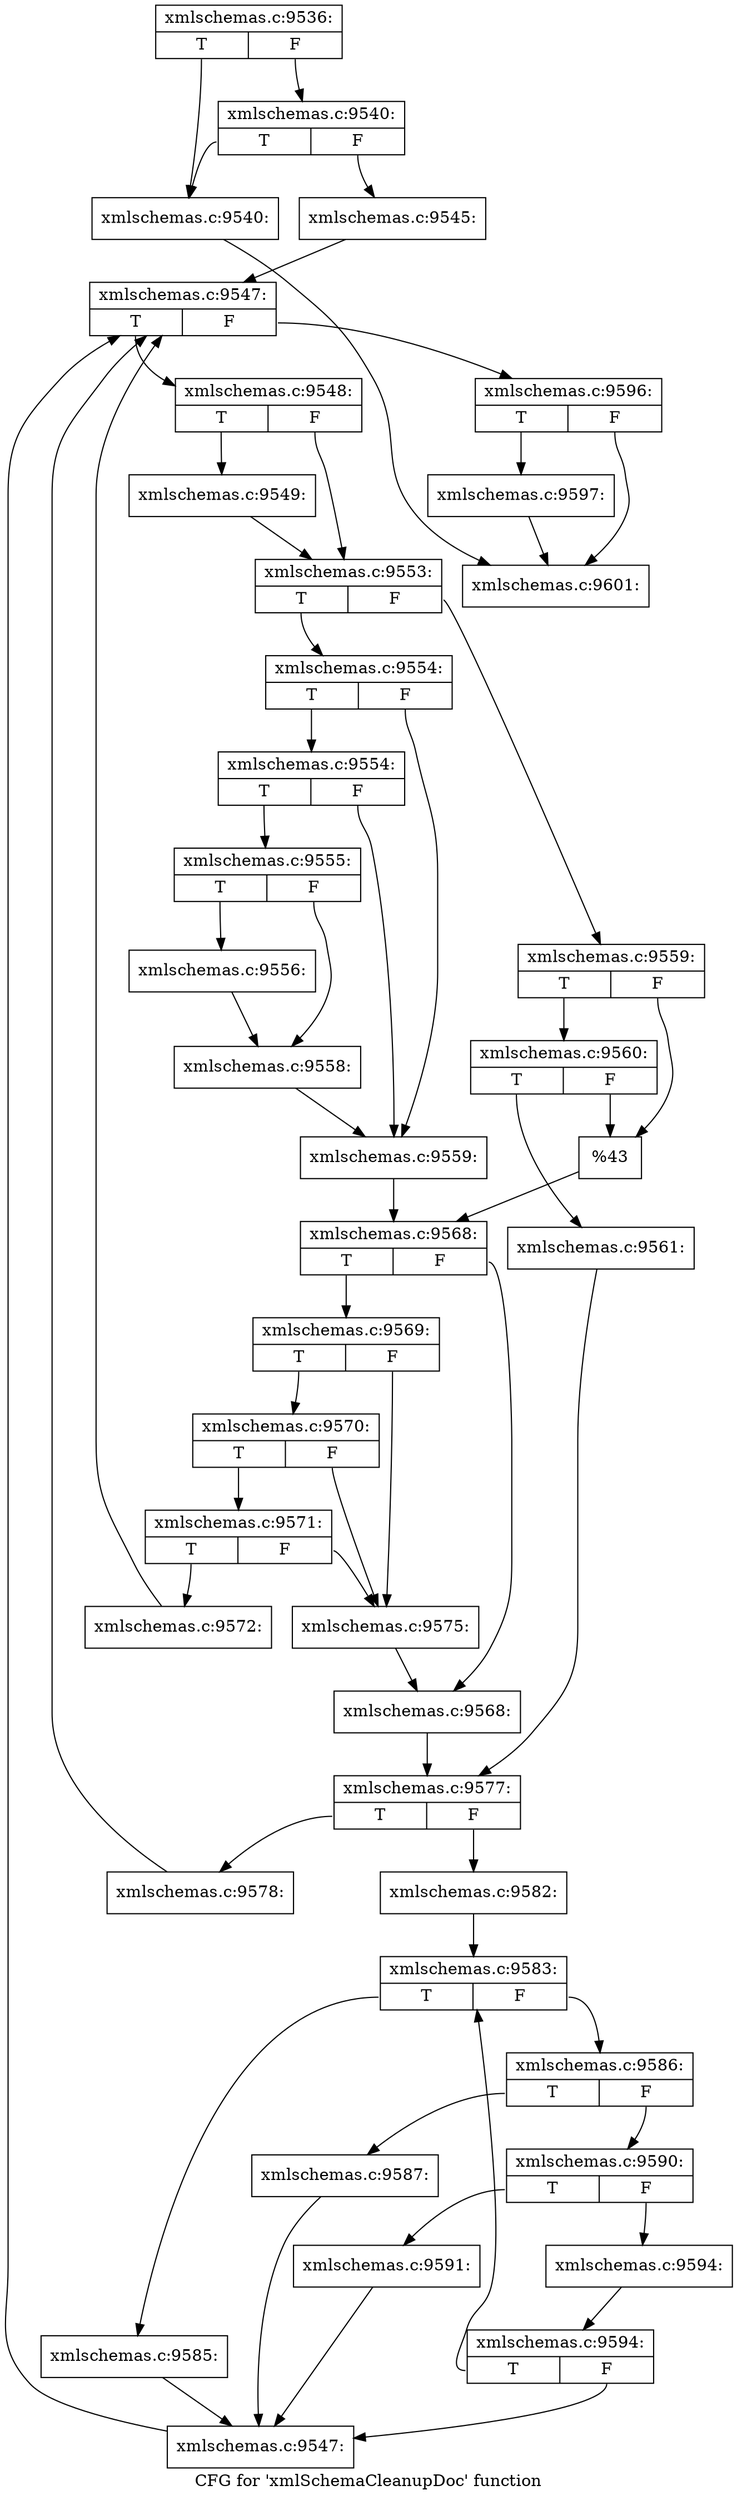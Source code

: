 digraph "CFG for 'xmlSchemaCleanupDoc' function" {
	label="CFG for 'xmlSchemaCleanupDoc' function";

	Node0x4c411a0 [shape=record,label="{xmlschemas.c:9536:|{<s0>T|<s1>F}}"];
	Node0x4c411a0:s0 -> Node0x4c42e90;
	Node0x4c411a0:s1 -> Node0x4c42f30;
	Node0x4c42f30 [shape=record,label="{xmlschemas.c:9540:|{<s0>T|<s1>F}}"];
	Node0x4c42f30:s0 -> Node0x4c42e90;
	Node0x4c42f30:s1 -> Node0x4c42ee0;
	Node0x4c42e90 [shape=record,label="{xmlschemas.c:9540:}"];
	Node0x4c42e90 -> Node0x4c4b160;
	Node0x4c42ee0 [shape=record,label="{xmlschemas.c:9545:}"];
	Node0x4c42ee0 -> Node0x4c43750;
	Node0x4c43750 [shape=record,label="{xmlschemas.c:9547:|{<s0>T|<s1>F}}"];
	Node0x4c43750:s0 -> Node0x4c43b40;
	Node0x4c43750:s1 -> Node0x4c43970;
	Node0x4c43b40 [shape=record,label="{xmlschemas.c:9548:|{<s0>T|<s1>F}}"];
	Node0x4c43b40:s0 -> Node0x4c43d00;
	Node0x4c43b40:s1 -> Node0x4c43d50;
	Node0x4c43d00 [shape=record,label="{xmlschemas.c:9549:}"];
	Node0x4c43d00 -> Node0x4c43d50;
	Node0x4c43d50 [shape=record,label="{xmlschemas.c:9553:|{<s0>T|<s1>F}}"];
	Node0x4c43d50:s0 -> Node0x4c44840;
	Node0x4c43d50:s1 -> Node0x4c44e50;
	Node0x4c44840 [shape=record,label="{xmlschemas.c:9554:|{<s0>T|<s1>F}}"];
	Node0x4c44840:s0 -> Node0x4c45210;
	Node0x4c44840:s1 -> Node0x4c451c0;
	Node0x4c45210 [shape=record,label="{xmlschemas.c:9554:|{<s0>T|<s1>F}}"];
	Node0x4c45210:s0 -> Node0x4c45170;
	Node0x4c45210:s1 -> Node0x4c451c0;
	Node0x4c45170 [shape=record,label="{xmlschemas.c:9555:|{<s0>T|<s1>F}}"];
	Node0x4c45170:s0 -> Node0x4630ad0;
	Node0x4c45170:s1 -> Node0x4c458c0;
	Node0x4630ad0 [shape=record,label="{xmlschemas.c:9556:}"];
	Node0x4630ad0 -> Node0x4c458c0;
	Node0x4c458c0 [shape=record,label="{xmlschemas.c:9558:}"];
	Node0x4c458c0 -> Node0x4c451c0;
	Node0x4c451c0 [shape=record,label="{xmlschemas.c:9559:}"];
	Node0x4c451c0 -> Node0x4c44b70;
	Node0x4c44e50 [shape=record,label="{xmlschemas.c:9559:|{<s0>T|<s1>F}}"];
	Node0x4c44e50:s0 -> Node0x4c464b0;
	Node0x4c44e50:s1 -> Node0x4c46150;
	Node0x4c464b0 [shape=record,label="{xmlschemas.c:9560:|{<s0>T|<s1>F}}"];
	Node0x4c464b0:s0 -> Node0x4c45b70;
	Node0x4c464b0:s1 -> Node0x4c46150;
	Node0x4c45b70 [shape=record,label="{xmlschemas.c:9561:}"];
	Node0x4c45b70 -> Node0x4c44790;
	Node0x4c46150 [shape=record,label="{%43}"];
	Node0x4c46150 -> Node0x4c44b70;
	Node0x4c44b70 [shape=record,label="{xmlschemas.c:9568:|{<s0>T|<s1>F}}"];
	Node0x4c44b70:s0 -> Node0x4c474e0;
	Node0x4c44b70:s1 -> Node0x4c47530;
	Node0x4c474e0 [shape=record,label="{xmlschemas.c:9569:|{<s0>T|<s1>F}}"];
	Node0x4c474e0:s0 -> Node0x4c479b0;
	Node0x4c474e0:s1 -> Node0x4c478e0;
	Node0x4c479b0 [shape=record,label="{xmlschemas.c:9570:|{<s0>T|<s1>F}}"];
	Node0x4c479b0:s0 -> Node0x4c47930;
	Node0x4c479b0:s1 -> Node0x4c478e0;
	Node0x4c47930 [shape=record,label="{xmlschemas.c:9571:|{<s0>T|<s1>F}}"];
	Node0x4c47930:s0 -> Node0x4c47890;
	Node0x4c47930:s1 -> Node0x4c478e0;
	Node0x4c47890 [shape=record,label="{xmlschemas.c:9572:}"];
	Node0x4c47890 -> Node0x4c43750;
	Node0x4c478e0 [shape=record,label="{xmlschemas.c:9575:}"];
	Node0x4c478e0 -> Node0x4c47530;
	Node0x4c47530 [shape=record,label="{xmlschemas.c:9568:}"];
	Node0x4c47530 -> Node0x4c44790;
	Node0x4c44790 [shape=record,label="{xmlschemas.c:9577:|{<s0>T|<s1>F}}"];
	Node0x4c44790:s0 -> Node0x4c48d40;
	Node0x4c44790:s1 -> Node0x4c48d90;
	Node0x4c48d40 [shape=record,label="{xmlschemas.c:9578:}"];
	Node0x4c48d40 -> Node0x4c43750;
	Node0x4c48d90 [shape=record,label="{xmlschemas.c:9582:}"];
	Node0x4c48d90 -> Node0x4c49610;
	Node0x4c49610 [shape=record,label="{xmlschemas.c:9583:|{<s0>T|<s1>F}}"];
	Node0x4c49610:s0 -> Node0x4c49b60;
	Node0x4c49610:s1 -> Node0x4c49bb0;
	Node0x4c49b60 [shape=record,label="{xmlschemas.c:9585:}"];
	Node0x4c49b60 -> Node0x4c49570;
	Node0x4c49bb0 [shape=record,label="{xmlschemas.c:9586:|{<s0>T|<s1>F}}"];
	Node0x4c49bb0:s0 -> Node0x4c49ee0;
	Node0x4c49bb0:s1 -> Node0x4c49f30;
	Node0x4c49ee0 [shape=record,label="{xmlschemas.c:9587:}"];
	Node0x4c49ee0 -> Node0x4c49570;
	Node0x4c49f30 [shape=record,label="{xmlschemas.c:9590:|{<s0>T|<s1>F}}"];
	Node0x4c49f30:s0 -> Node0x4c4a520;
	Node0x4c49f30:s1 -> Node0x4c4a570;
	Node0x4c4a520 [shape=record,label="{xmlschemas.c:9591:}"];
	Node0x4c4a520 -> Node0x4c49570;
	Node0x4c4a570 [shape=record,label="{xmlschemas.c:9594:}"];
	Node0x4c4a570 -> Node0x4c495c0;
	Node0x4c495c0 [shape=record,label="{xmlschemas.c:9594:|{<s0>T|<s1>F}}"];
	Node0x4c495c0:s0 -> Node0x4c49610;
	Node0x4c495c0:s1 -> Node0x4c49570;
	Node0x4c49570 [shape=record,label="{xmlschemas.c:9547:}"];
	Node0x4c49570 -> Node0x4c43750;
	Node0x4c43970 [shape=record,label="{xmlschemas.c:9596:|{<s0>T|<s1>F}}"];
	Node0x4c43970:s0 -> Node0x4c4b110;
	Node0x4c43970:s1 -> Node0x4c4b160;
	Node0x4c4b110 [shape=record,label="{xmlschemas.c:9597:}"];
	Node0x4c4b110 -> Node0x4c4b160;
	Node0x4c4b160 [shape=record,label="{xmlschemas.c:9601:}"];
}
